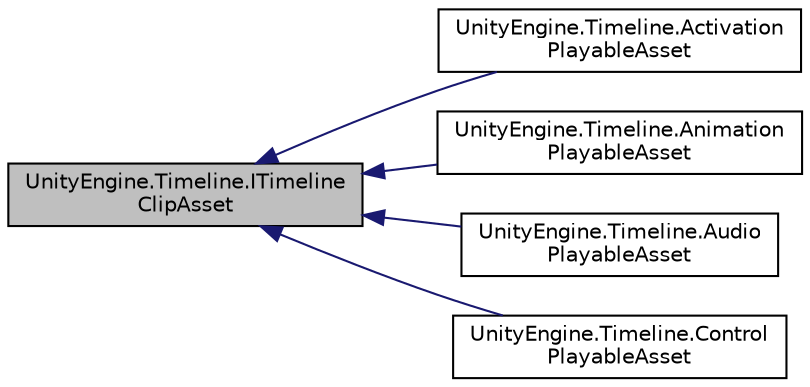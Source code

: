 digraph "UnityEngine.Timeline.ITimelineClipAsset"
{
 // LATEX_PDF_SIZE
  edge [fontname="Helvetica",fontsize="10",labelfontname="Helvetica",labelfontsize="10"];
  node [fontname="Helvetica",fontsize="10",shape=record];
  rankdir="LR";
  Node1 [label="UnityEngine.Timeline.ITimeline\lClipAsset",height=0.2,width=0.4,color="black", fillcolor="grey75", style="filled", fontcolor="black",tooltip="Implement this interface to support advanced features of timeline clips."];
  Node1 -> Node2 [dir="back",color="midnightblue",fontsize="10",style="solid",fontname="Helvetica"];
  Node2 [label="UnityEngine.Timeline.Activation\lPlayableAsset",height=0.2,width=0.4,color="black", fillcolor="white", style="filled",URL="$class_unity_engine_1_1_timeline_1_1_activation_playable_asset.html",tooltip="Playable Asset class for Activation Tracks"];
  Node1 -> Node3 [dir="back",color="midnightblue",fontsize="10",style="solid",fontname="Helvetica"];
  Node3 [label="UnityEngine.Timeline.Animation\lPlayableAsset",height=0.2,width=0.4,color="black", fillcolor="white", style="filled",URL="$class_unity_engine_1_1_timeline_1_1_animation_playable_asset.html",tooltip="A Playable Asset that represents a single AnimationClip clip."];
  Node1 -> Node4 [dir="back",color="midnightblue",fontsize="10",style="solid",fontname="Helvetica"];
  Node4 [label="UnityEngine.Timeline.Audio\lPlayableAsset",height=0.2,width=0.4,color="black", fillcolor="white", style="filled",URL="$class_unity_engine_1_1_timeline_1_1_audio_playable_asset.html",tooltip="PlayableAsset wrapper for an AudioClip in Timeline."];
  Node1 -> Node5 [dir="back",color="midnightblue",fontsize="10",style="solid",fontname="Helvetica"];
  Node5 [label="UnityEngine.Timeline.Control\lPlayableAsset",height=0.2,width=0.4,color="black", fillcolor="white", style="filled",URL="$class_unity_engine_1_1_timeline_1_1_control_playable_asset.html",tooltip="Playable Asset that generates playables for controlling time-related elements on a GameObject."];
}
